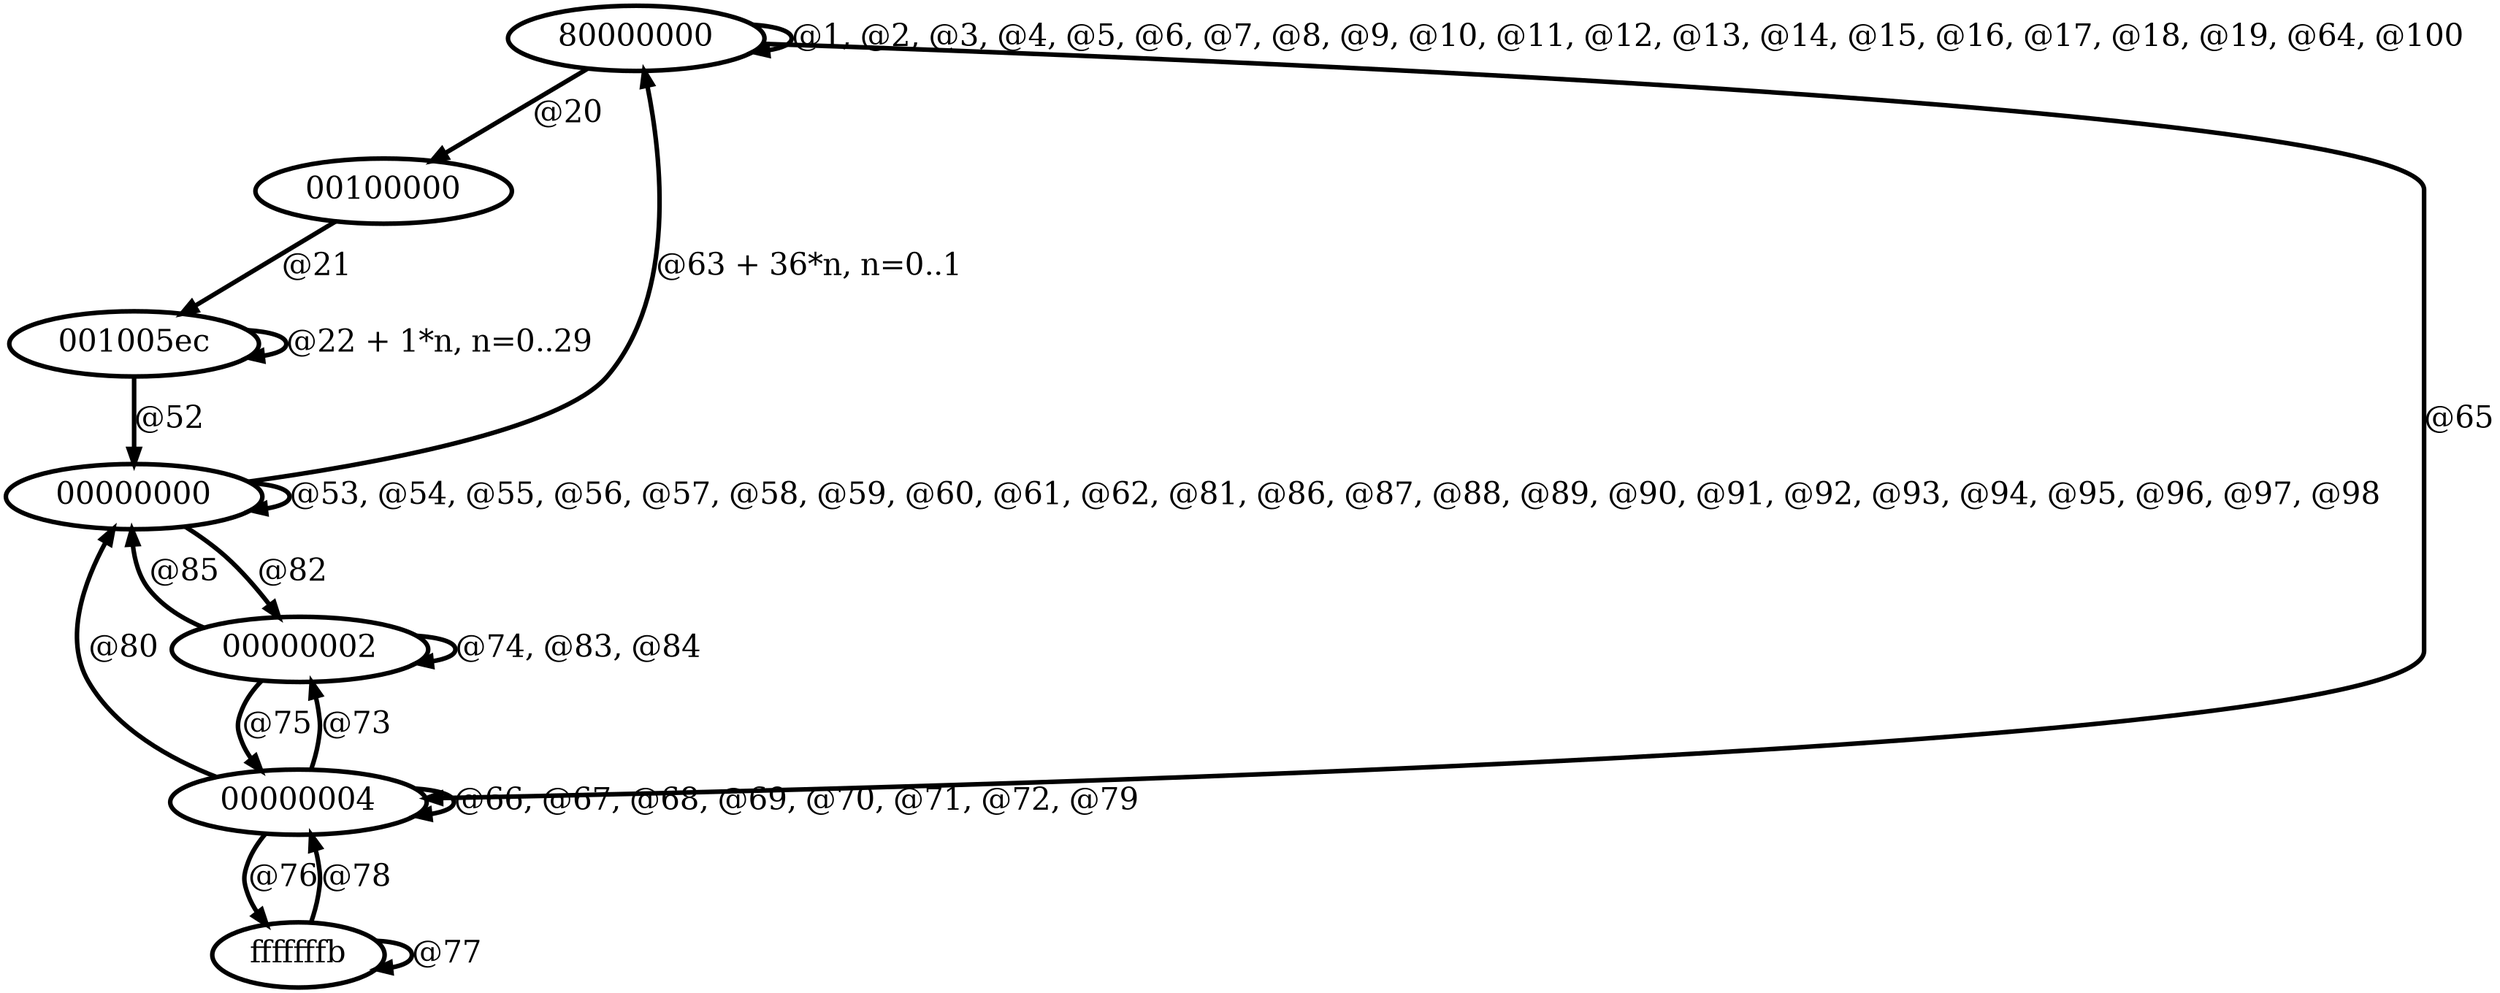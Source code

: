 digraph G {
        node [style=rounded, penwidth=3, fontsize=20, shape=oval];
        "80000000" -> "80000000" [label="@1, @2, @3, @4, @5, @6, @7, @8, @9, @10, @11, @12, @13, @14, @15, @16, @17, @18, @19, @64, @100", color=black,arrowsize=1,style=bold,penwidth=3,fontsize=20];
"80000000" -> "00100000" [label="@20", color=black,arrowsize=1,style=bold,penwidth=3,fontsize=20];
"00100000" -> "001005ec" [label="@21", color=black,arrowsize=1,style=bold,penwidth=3,fontsize=20];
"001005ec" -> "001005ec" [label="@22 + 1*n, n=0..29", color=black,arrowsize=1,style=bold,penwidth=3,fontsize=20];
"001005ec" -> "00000000" [label="@52", color=black,arrowsize=1,style=bold,penwidth=3,fontsize=20];
"00000000" -> "00000000" [label="@53, @54, @55, @56, @57, @58, @59, @60, @61, @62, @81, @86, @87, @88, @89, @90, @91, @92, @93, @94, @95, @96, @97, @98", color=black,arrowsize=1,style=bold,penwidth=3,fontsize=20];
"00000000" -> "80000000" [label="@63 + 36*n, n=0..1", color=black,arrowsize=1,style=bold,penwidth=3,fontsize=20];
"80000000" -> "00000004" [label="@65", color=black,arrowsize=1,style=bold,penwidth=3,fontsize=20];
"00000004" -> "00000004" [label="@66, @67, @68, @69, @70, @71, @72, @79", color=black,arrowsize=1,style=bold,penwidth=3,fontsize=20];
"00000004" -> "00000002" [label="@73", color=black,arrowsize=1,style=bold,penwidth=3,fontsize=20];
"00000002" -> "00000002" [label="@74, @83, @84", color=black,arrowsize=1,style=bold,penwidth=3,fontsize=20];
"00000002" -> "00000004" [label="@75", color=black,arrowsize=1,style=bold,penwidth=3,fontsize=20];
"00000004" -> "fffffffb" [label="@76", color=black,arrowsize=1,style=bold,penwidth=3,fontsize=20];
"fffffffb" -> "fffffffb" [label="@77", color=black,arrowsize=1,style=bold,penwidth=3,fontsize=20];
"fffffffb" -> "00000004" [label="@78", color=black,arrowsize=1,style=bold,penwidth=3,fontsize=20];
"00000004" -> "00000000" [label="@80", color=black,arrowsize=1,style=bold,penwidth=3,fontsize=20];
"00000000" -> "00000002" [label="@82", color=black,arrowsize=1,style=bold,penwidth=3,fontsize=20];
"00000002" -> "00000000" [label="@85", color=black,arrowsize=1,style=bold,penwidth=3,fontsize=20];
}
